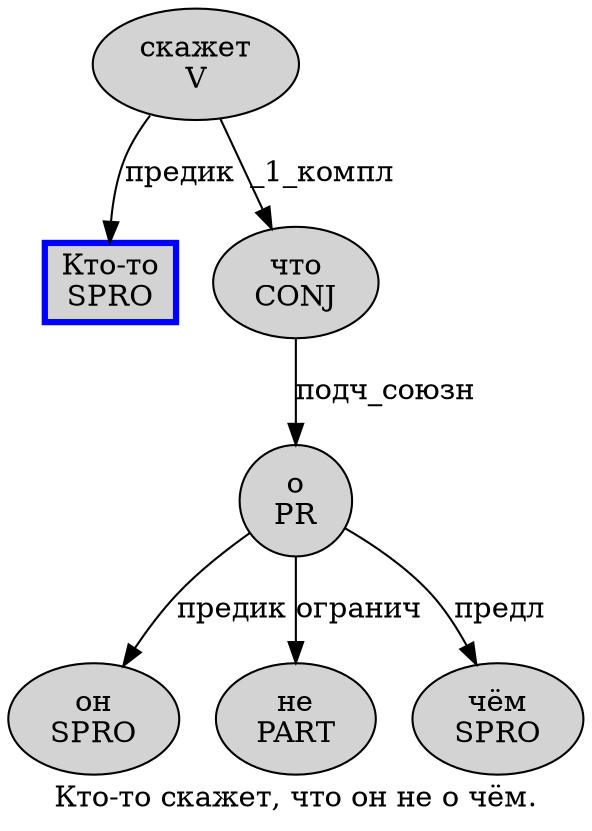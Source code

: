 digraph SENTENCE_142 {
	graph [label="Кто-то скажет, что он не о чём."]
	node [style=filled]
		0 [label="Кто-то
SPRO" color=blue fillcolor=lightgray penwidth=3 shape=box]
		1 [label="скажет
V" color="" fillcolor=lightgray penwidth=1 shape=ellipse]
		3 [label="что
CONJ" color="" fillcolor=lightgray penwidth=1 shape=ellipse]
		4 [label="он
SPRO" color="" fillcolor=lightgray penwidth=1 shape=ellipse]
		5 [label="не
PART" color="" fillcolor=lightgray penwidth=1 shape=ellipse]
		6 [label="о
PR" color="" fillcolor=lightgray penwidth=1 shape=ellipse]
		7 [label="чём
SPRO" color="" fillcolor=lightgray penwidth=1 shape=ellipse]
			1 -> 0 [label="предик"]
			1 -> 3 [label="_1_компл"]
			6 -> 4 [label="предик"]
			6 -> 5 [label="огранич"]
			6 -> 7 [label="предл"]
			3 -> 6 [label="подч_союзн"]
}